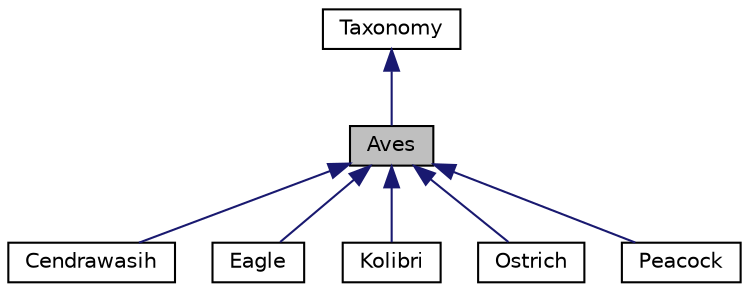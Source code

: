 digraph "Aves"
{
  edge [fontname="Helvetica",fontsize="10",labelfontname="Helvetica",labelfontsize="10"];
  node [fontname="Helvetica",fontsize="10",shape=record];
  Node1 [label="Aves",height=0.2,width=0.4,color="black", fillcolor="grey75", style="filled", fontcolor="black"];
  Node2 -> Node1 [dir="back",color="midnightblue",fontsize="10",style="solid",fontname="Helvetica"];
  Node2 [label="Taxonomy",height=0.2,width=0.4,color="black", fillcolor="white", style="filled",URL="$classTaxonomy.html"];
  Node1 -> Node3 [dir="back",color="midnightblue",fontsize="10",style="solid",fontname="Helvetica"];
  Node3 [label="Cendrawasih",height=0.2,width=0.4,color="black", fillcolor="white", style="filled",URL="$classCendrawasih.html"];
  Node1 -> Node4 [dir="back",color="midnightblue",fontsize="10",style="solid",fontname="Helvetica"];
  Node4 [label="Eagle",height=0.2,width=0.4,color="black", fillcolor="white", style="filled",URL="$classEagle.html"];
  Node1 -> Node5 [dir="back",color="midnightblue",fontsize="10",style="solid",fontname="Helvetica"];
  Node5 [label="Kolibri",height=0.2,width=0.4,color="black", fillcolor="white", style="filled",URL="$classKolibri.html"];
  Node1 -> Node6 [dir="back",color="midnightblue",fontsize="10",style="solid",fontname="Helvetica"];
  Node6 [label="Ostrich",height=0.2,width=0.4,color="black", fillcolor="white", style="filled",URL="$classOstrich.html"];
  Node1 -> Node7 [dir="back",color="midnightblue",fontsize="10",style="solid",fontname="Helvetica"];
  Node7 [label="Peacock",height=0.2,width=0.4,color="black", fillcolor="white", style="filled",URL="$classPeacock.html"];
}
